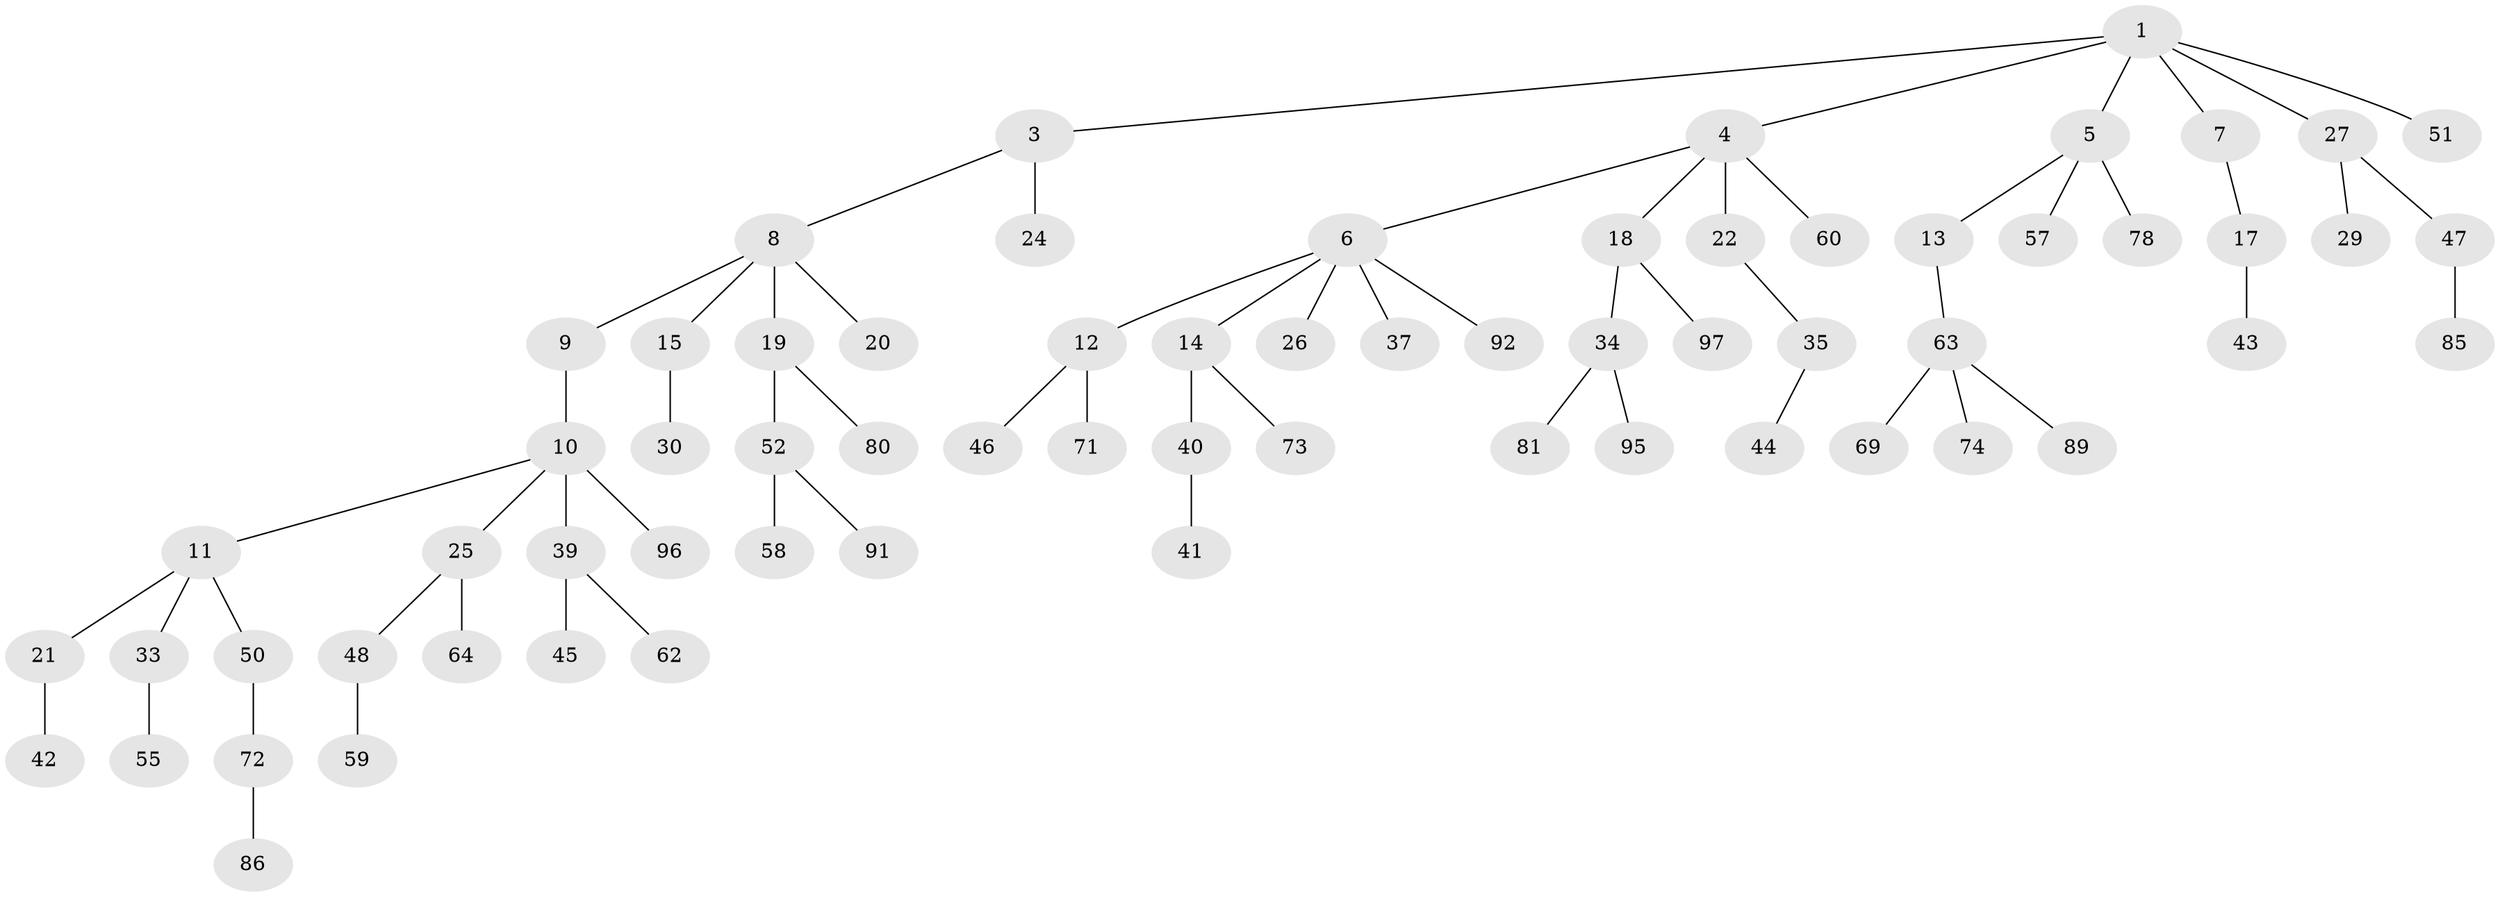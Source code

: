 // original degree distribution, {5: 0.061855670103092786, 3: 0.14432989690721648, 4: 0.061855670103092786, 2: 0.25773195876288657, 1: 0.4742268041237113}
// Generated by graph-tools (version 1.1) at 2025/19/03/04/25 18:19:17]
// undirected, 67 vertices, 66 edges
graph export_dot {
graph [start="1"]
  node [color=gray90,style=filled];
  1 [super="+2"];
  3;
  4;
  5;
  6 [super="+23"];
  7 [super="+56"];
  8;
  9;
  10;
  11;
  12;
  13 [super="+53+16"];
  14 [super="+68"];
  15;
  17 [super="+67"];
  18 [super="+82+76"];
  19 [super="+49+65"];
  20;
  21 [super="+38+31+79"];
  22 [super="+28"];
  24;
  25 [super="+32"];
  26;
  27;
  29;
  30;
  33;
  34;
  35 [super="+36"];
  37;
  39;
  40;
  41 [super="+70"];
  42;
  43;
  44 [super="+61"];
  45;
  46 [super="+94"];
  47;
  48;
  50;
  51 [super="+54"];
  52;
  55;
  57;
  58;
  59;
  60;
  62;
  63;
  64;
  69;
  71 [super="+88"];
  72 [super="+84+77"];
  73;
  74 [super="+90"];
  78;
  80;
  81;
  85;
  86;
  89;
  91;
  92;
  95;
  96;
  97;
  1 -- 3;
  1 -- 7;
  1 -- 27;
  1 -- 51;
  1 -- 4;
  1 -- 5;
  3 -- 8;
  3 -- 24;
  4 -- 6;
  4 -- 18;
  4 -- 22;
  4 -- 60;
  5 -- 13;
  5 -- 57;
  5 -- 78;
  6 -- 12;
  6 -- 14;
  6 -- 37;
  6 -- 26;
  6 -- 92;
  7 -- 17;
  8 -- 9;
  8 -- 15;
  8 -- 19;
  8 -- 20;
  9 -- 10;
  10 -- 11;
  10 -- 25;
  10 -- 39;
  10 -- 96;
  11 -- 21;
  11 -- 33;
  11 -- 50;
  12 -- 46;
  12 -- 71;
  13 -- 63;
  14 -- 40;
  14 -- 73;
  15 -- 30;
  17 -- 43;
  18 -- 34;
  18 -- 97;
  19 -- 52;
  19 -- 80;
  21 -- 42;
  22 -- 35;
  25 -- 48;
  25 -- 64;
  27 -- 29;
  27 -- 47;
  33 -- 55;
  34 -- 81;
  34 -- 95;
  35 -- 44;
  39 -- 45;
  39 -- 62;
  40 -- 41;
  47 -- 85;
  48 -- 59;
  50 -- 72;
  52 -- 58;
  52 -- 91;
  63 -- 69;
  63 -- 74;
  63 -- 89;
  72 -- 86;
}

